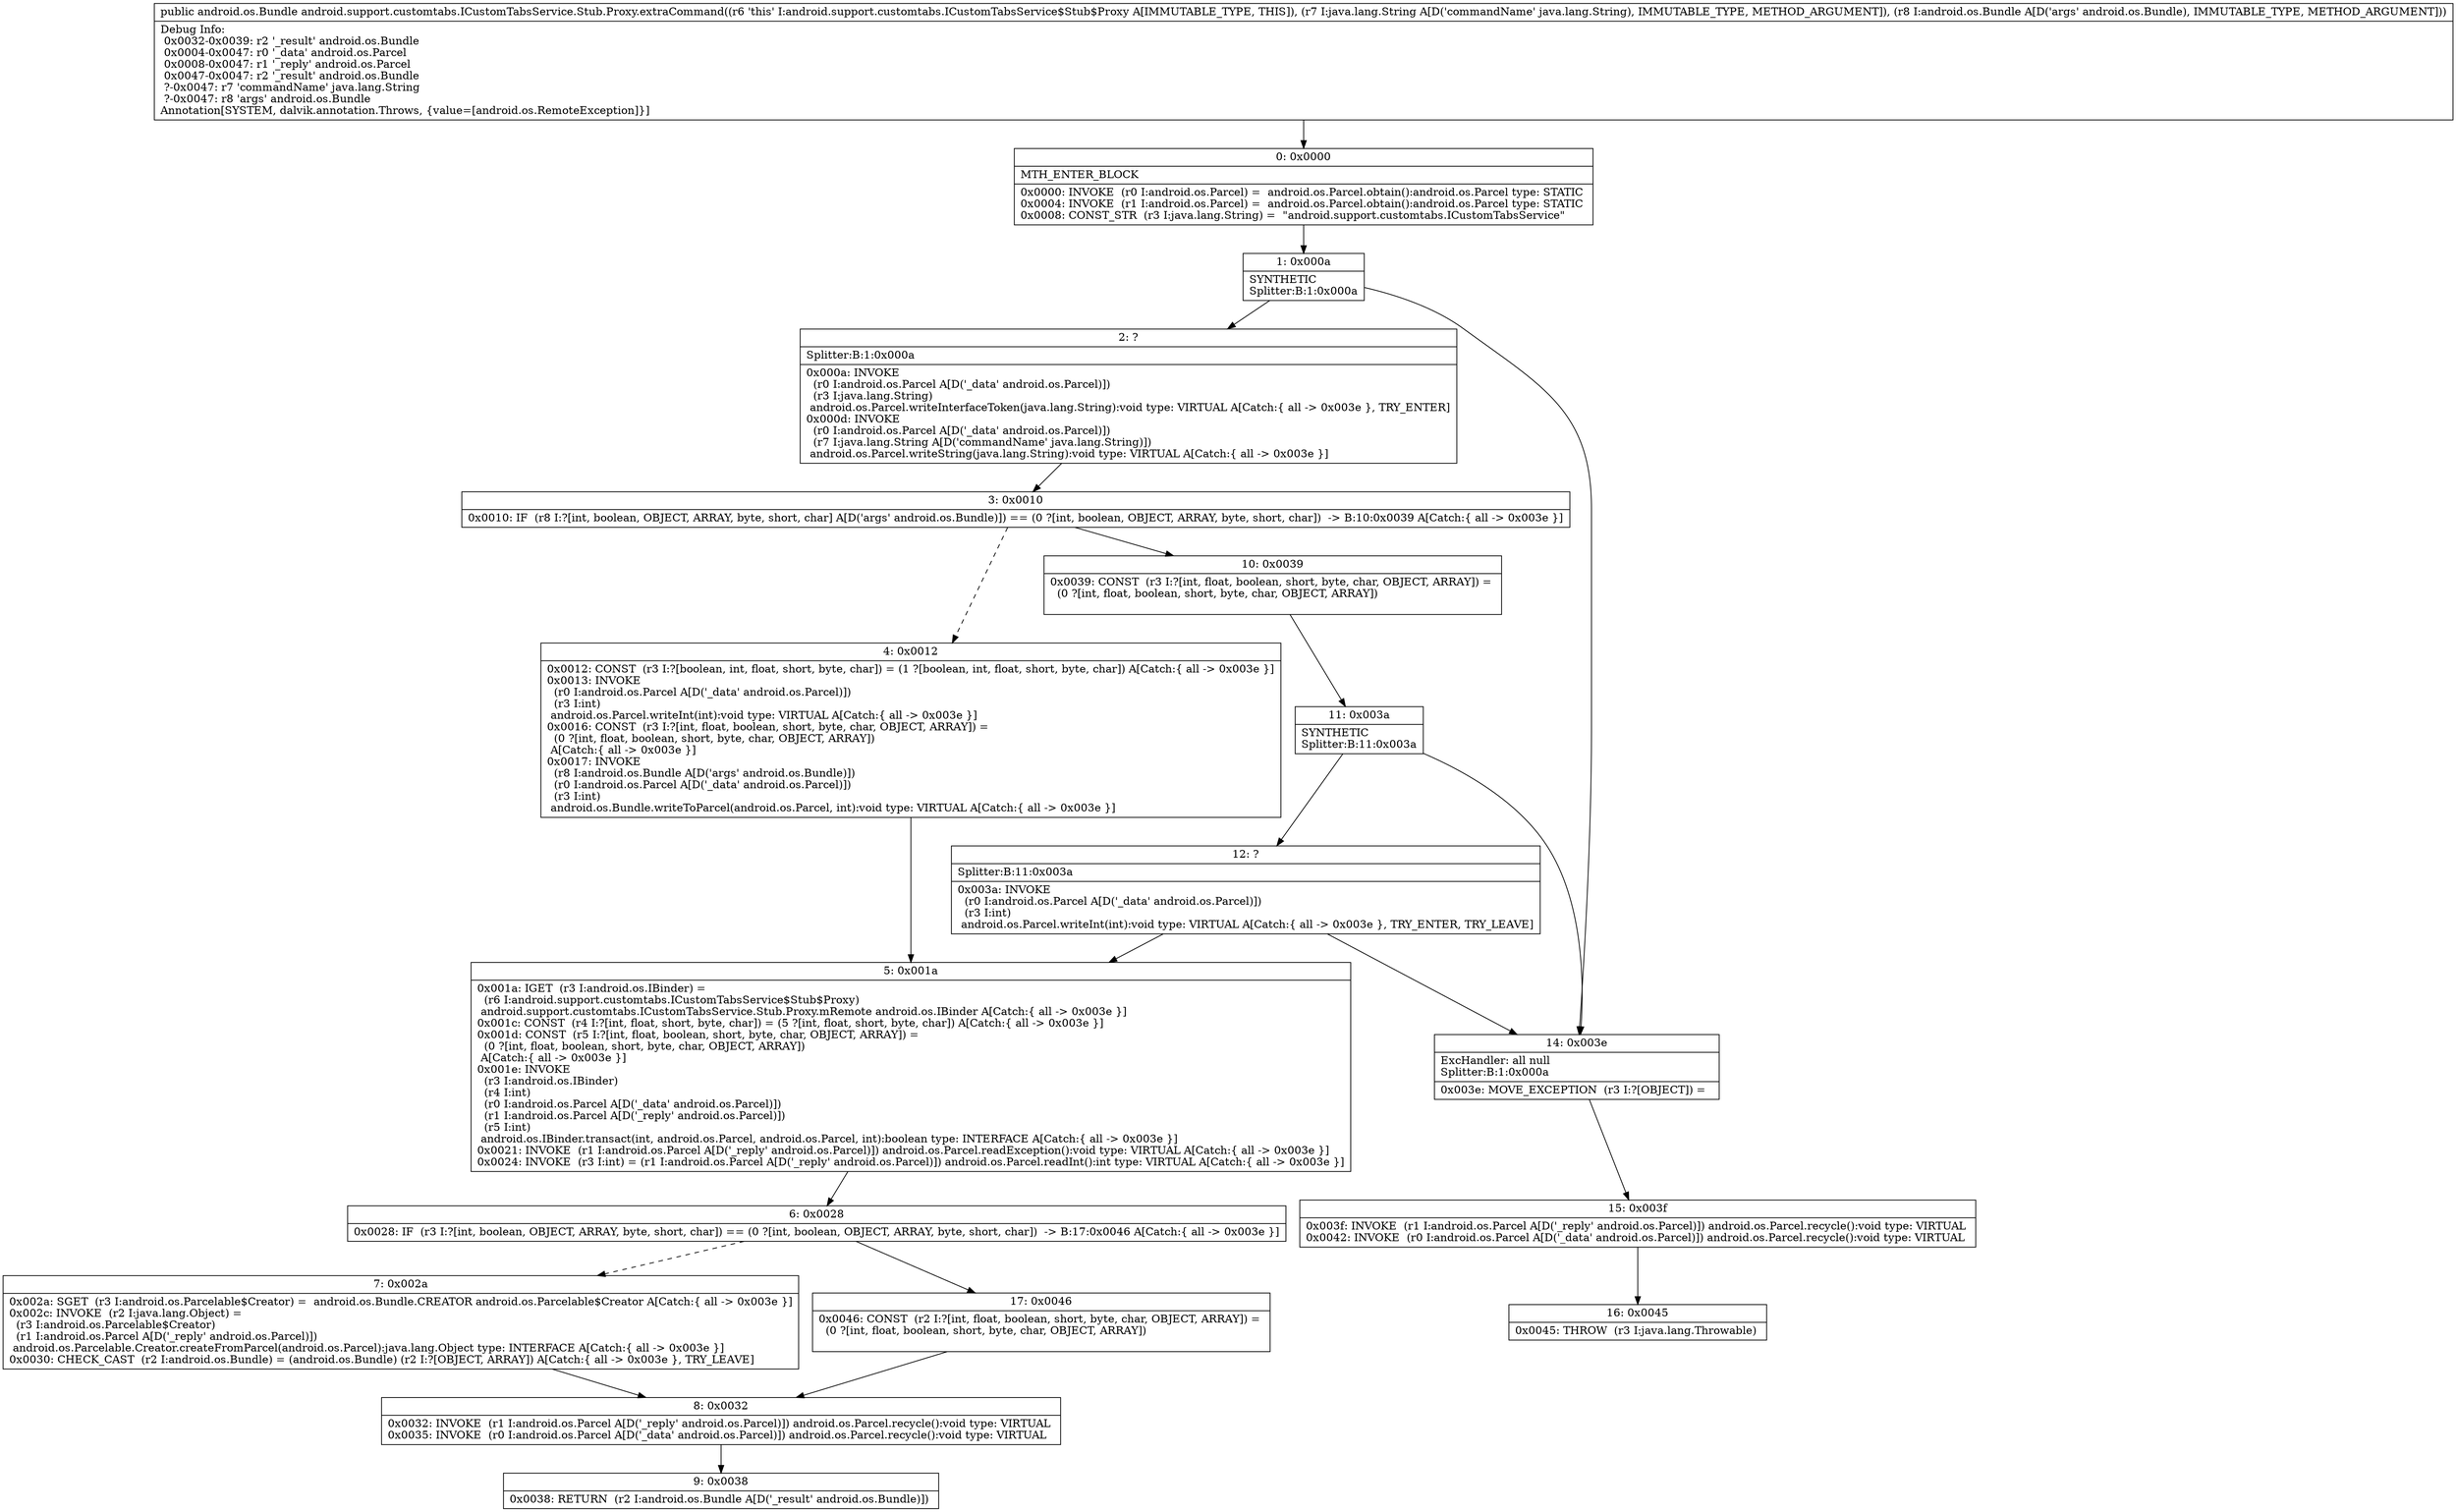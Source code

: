 digraph "CFG forandroid.support.customtabs.ICustomTabsService.Stub.Proxy.extraCommand(Ljava\/lang\/String;Landroid\/os\/Bundle;)Landroid\/os\/Bundle;" {
Node_0 [shape=record,label="{0\:\ 0x0000|MTH_ENTER_BLOCK\l|0x0000: INVOKE  (r0 I:android.os.Parcel) =  android.os.Parcel.obtain():android.os.Parcel type: STATIC \l0x0004: INVOKE  (r1 I:android.os.Parcel) =  android.os.Parcel.obtain():android.os.Parcel type: STATIC \l0x0008: CONST_STR  (r3 I:java.lang.String) =  \"android.support.customtabs.ICustomTabsService\" \l}"];
Node_1 [shape=record,label="{1\:\ 0x000a|SYNTHETIC\lSplitter:B:1:0x000a\l}"];
Node_2 [shape=record,label="{2\:\ ?|Splitter:B:1:0x000a\l|0x000a: INVOKE  \l  (r0 I:android.os.Parcel A[D('_data' android.os.Parcel)])\l  (r3 I:java.lang.String)\l android.os.Parcel.writeInterfaceToken(java.lang.String):void type: VIRTUAL A[Catch:\{ all \-\> 0x003e \}, TRY_ENTER]\l0x000d: INVOKE  \l  (r0 I:android.os.Parcel A[D('_data' android.os.Parcel)])\l  (r7 I:java.lang.String A[D('commandName' java.lang.String)])\l android.os.Parcel.writeString(java.lang.String):void type: VIRTUAL A[Catch:\{ all \-\> 0x003e \}]\l}"];
Node_3 [shape=record,label="{3\:\ 0x0010|0x0010: IF  (r8 I:?[int, boolean, OBJECT, ARRAY, byte, short, char] A[D('args' android.os.Bundle)]) == (0 ?[int, boolean, OBJECT, ARRAY, byte, short, char])  \-\> B:10:0x0039 A[Catch:\{ all \-\> 0x003e \}]\l}"];
Node_4 [shape=record,label="{4\:\ 0x0012|0x0012: CONST  (r3 I:?[boolean, int, float, short, byte, char]) = (1 ?[boolean, int, float, short, byte, char]) A[Catch:\{ all \-\> 0x003e \}]\l0x0013: INVOKE  \l  (r0 I:android.os.Parcel A[D('_data' android.os.Parcel)])\l  (r3 I:int)\l android.os.Parcel.writeInt(int):void type: VIRTUAL A[Catch:\{ all \-\> 0x003e \}]\l0x0016: CONST  (r3 I:?[int, float, boolean, short, byte, char, OBJECT, ARRAY]) = \l  (0 ?[int, float, boolean, short, byte, char, OBJECT, ARRAY])\l A[Catch:\{ all \-\> 0x003e \}]\l0x0017: INVOKE  \l  (r8 I:android.os.Bundle A[D('args' android.os.Bundle)])\l  (r0 I:android.os.Parcel A[D('_data' android.os.Parcel)])\l  (r3 I:int)\l android.os.Bundle.writeToParcel(android.os.Parcel, int):void type: VIRTUAL A[Catch:\{ all \-\> 0x003e \}]\l}"];
Node_5 [shape=record,label="{5\:\ 0x001a|0x001a: IGET  (r3 I:android.os.IBinder) = \l  (r6 I:android.support.customtabs.ICustomTabsService$Stub$Proxy)\l android.support.customtabs.ICustomTabsService.Stub.Proxy.mRemote android.os.IBinder A[Catch:\{ all \-\> 0x003e \}]\l0x001c: CONST  (r4 I:?[int, float, short, byte, char]) = (5 ?[int, float, short, byte, char]) A[Catch:\{ all \-\> 0x003e \}]\l0x001d: CONST  (r5 I:?[int, float, boolean, short, byte, char, OBJECT, ARRAY]) = \l  (0 ?[int, float, boolean, short, byte, char, OBJECT, ARRAY])\l A[Catch:\{ all \-\> 0x003e \}]\l0x001e: INVOKE  \l  (r3 I:android.os.IBinder)\l  (r4 I:int)\l  (r0 I:android.os.Parcel A[D('_data' android.os.Parcel)])\l  (r1 I:android.os.Parcel A[D('_reply' android.os.Parcel)])\l  (r5 I:int)\l android.os.IBinder.transact(int, android.os.Parcel, android.os.Parcel, int):boolean type: INTERFACE A[Catch:\{ all \-\> 0x003e \}]\l0x0021: INVOKE  (r1 I:android.os.Parcel A[D('_reply' android.os.Parcel)]) android.os.Parcel.readException():void type: VIRTUAL A[Catch:\{ all \-\> 0x003e \}]\l0x0024: INVOKE  (r3 I:int) = (r1 I:android.os.Parcel A[D('_reply' android.os.Parcel)]) android.os.Parcel.readInt():int type: VIRTUAL A[Catch:\{ all \-\> 0x003e \}]\l}"];
Node_6 [shape=record,label="{6\:\ 0x0028|0x0028: IF  (r3 I:?[int, boolean, OBJECT, ARRAY, byte, short, char]) == (0 ?[int, boolean, OBJECT, ARRAY, byte, short, char])  \-\> B:17:0x0046 A[Catch:\{ all \-\> 0x003e \}]\l}"];
Node_7 [shape=record,label="{7\:\ 0x002a|0x002a: SGET  (r3 I:android.os.Parcelable$Creator) =  android.os.Bundle.CREATOR android.os.Parcelable$Creator A[Catch:\{ all \-\> 0x003e \}]\l0x002c: INVOKE  (r2 I:java.lang.Object) = \l  (r3 I:android.os.Parcelable$Creator)\l  (r1 I:android.os.Parcel A[D('_reply' android.os.Parcel)])\l android.os.Parcelable.Creator.createFromParcel(android.os.Parcel):java.lang.Object type: INTERFACE A[Catch:\{ all \-\> 0x003e \}]\l0x0030: CHECK_CAST  (r2 I:android.os.Bundle) = (android.os.Bundle) (r2 I:?[OBJECT, ARRAY]) A[Catch:\{ all \-\> 0x003e \}, TRY_LEAVE]\l}"];
Node_8 [shape=record,label="{8\:\ 0x0032|0x0032: INVOKE  (r1 I:android.os.Parcel A[D('_reply' android.os.Parcel)]) android.os.Parcel.recycle():void type: VIRTUAL \l0x0035: INVOKE  (r0 I:android.os.Parcel A[D('_data' android.os.Parcel)]) android.os.Parcel.recycle():void type: VIRTUAL \l}"];
Node_9 [shape=record,label="{9\:\ 0x0038|0x0038: RETURN  (r2 I:android.os.Bundle A[D('_result' android.os.Bundle)]) \l}"];
Node_10 [shape=record,label="{10\:\ 0x0039|0x0039: CONST  (r3 I:?[int, float, boolean, short, byte, char, OBJECT, ARRAY]) = \l  (0 ?[int, float, boolean, short, byte, char, OBJECT, ARRAY])\l \l}"];
Node_11 [shape=record,label="{11\:\ 0x003a|SYNTHETIC\lSplitter:B:11:0x003a\l}"];
Node_12 [shape=record,label="{12\:\ ?|Splitter:B:11:0x003a\l|0x003a: INVOKE  \l  (r0 I:android.os.Parcel A[D('_data' android.os.Parcel)])\l  (r3 I:int)\l android.os.Parcel.writeInt(int):void type: VIRTUAL A[Catch:\{ all \-\> 0x003e \}, TRY_ENTER, TRY_LEAVE]\l}"];
Node_14 [shape=record,label="{14\:\ 0x003e|ExcHandler: all null\lSplitter:B:1:0x000a\l|0x003e: MOVE_EXCEPTION  (r3 I:?[OBJECT]) =  \l}"];
Node_15 [shape=record,label="{15\:\ 0x003f|0x003f: INVOKE  (r1 I:android.os.Parcel A[D('_reply' android.os.Parcel)]) android.os.Parcel.recycle():void type: VIRTUAL \l0x0042: INVOKE  (r0 I:android.os.Parcel A[D('_data' android.os.Parcel)]) android.os.Parcel.recycle():void type: VIRTUAL \l}"];
Node_16 [shape=record,label="{16\:\ 0x0045|0x0045: THROW  (r3 I:java.lang.Throwable) \l}"];
Node_17 [shape=record,label="{17\:\ 0x0046|0x0046: CONST  (r2 I:?[int, float, boolean, short, byte, char, OBJECT, ARRAY]) = \l  (0 ?[int, float, boolean, short, byte, char, OBJECT, ARRAY])\l \l}"];
MethodNode[shape=record,label="{public android.os.Bundle android.support.customtabs.ICustomTabsService.Stub.Proxy.extraCommand((r6 'this' I:android.support.customtabs.ICustomTabsService$Stub$Proxy A[IMMUTABLE_TYPE, THIS]), (r7 I:java.lang.String A[D('commandName' java.lang.String), IMMUTABLE_TYPE, METHOD_ARGUMENT]), (r8 I:android.os.Bundle A[D('args' android.os.Bundle), IMMUTABLE_TYPE, METHOD_ARGUMENT]))  | Debug Info:\l  0x0032\-0x0039: r2 '_result' android.os.Bundle\l  0x0004\-0x0047: r0 '_data' android.os.Parcel\l  0x0008\-0x0047: r1 '_reply' android.os.Parcel\l  0x0047\-0x0047: r2 '_result' android.os.Bundle\l  ?\-0x0047: r7 'commandName' java.lang.String\l  ?\-0x0047: r8 'args' android.os.Bundle\lAnnotation[SYSTEM, dalvik.annotation.Throws, \{value=[android.os.RemoteException]\}]\l}"];
MethodNode -> Node_0;
Node_0 -> Node_1;
Node_1 -> Node_2;
Node_1 -> Node_14;
Node_2 -> Node_3;
Node_3 -> Node_4[style=dashed];
Node_3 -> Node_10;
Node_4 -> Node_5;
Node_5 -> Node_6;
Node_6 -> Node_7[style=dashed];
Node_6 -> Node_17;
Node_7 -> Node_8;
Node_8 -> Node_9;
Node_10 -> Node_11;
Node_11 -> Node_12;
Node_11 -> Node_14;
Node_12 -> Node_14;
Node_12 -> Node_5;
Node_14 -> Node_15;
Node_15 -> Node_16;
Node_17 -> Node_8;
}

